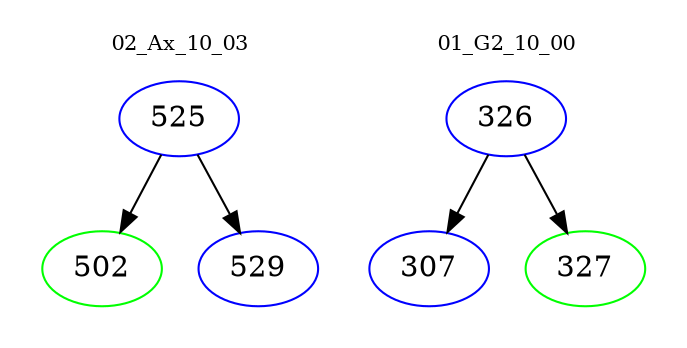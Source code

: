 digraph{
subgraph cluster_0 {
color = white
label = "02_Ax_10_03";
fontsize=10;
T0_525 [label="525", color="blue"]
T0_525 -> T0_502 [color="black"]
T0_502 [label="502", color="green"]
T0_525 -> T0_529 [color="black"]
T0_529 [label="529", color="blue"]
}
subgraph cluster_1 {
color = white
label = "01_G2_10_00";
fontsize=10;
T1_326 [label="326", color="blue"]
T1_326 -> T1_307 [color="black"]
T1_307 [label="307", color="blue"]
T1_326 -> T1_327 [color="black"]
T1_327 [label="327", color="green"]
}
}
